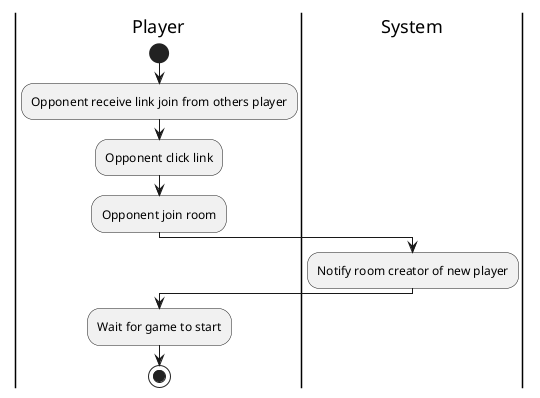 @startuml
|Player|
start
:Opponent receive link join from others player;
:Opponent click link;
:Opponent join room;
|System|
:Notify room creator of new player;
|Player|
:Wait for game to start;
stop
@enduml
